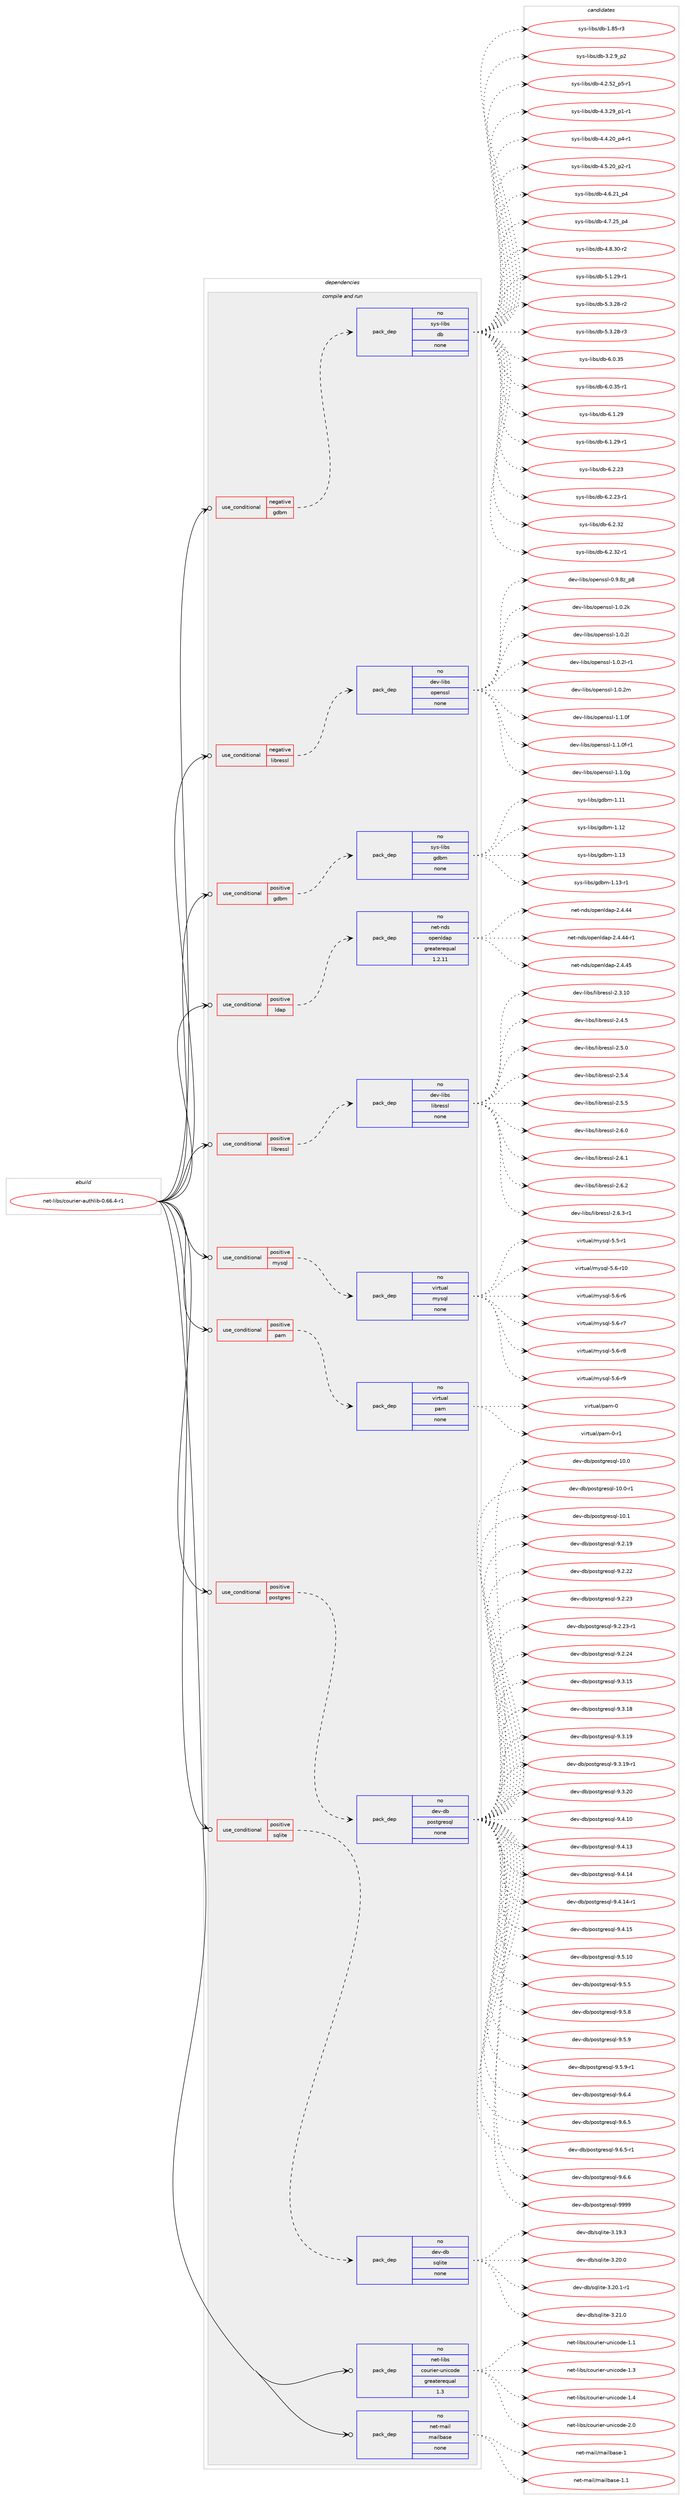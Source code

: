 digraph prolog {

# *************
# Graph options
# *************

newrank=true;
concentrate=true;
compound=true;
graph [rankdir=LR,fontname=Helvetica,fontsize=10,ranksep=1.5];#, ranksep=2.5, nodesep=0.2];
edge  [arrowhead=vee];
node  [fontname=Helvetica,fontsize=10];

# **********
# The ebuild
# **********

subgraph cluster_leftcol {
color=gray;
rank=same;
label=<<i>ebuild</i>>;
id [label="net-libs/courier-authlib-0.66.4-r1", color=red, width=4, href="../net-libs/courier-authlib-0.66.4-r1.svg"];
}

# ****************
# The dependencies
# ****************

subgraph cluster_midcol {
color=gray;
label=<<i>dependencies</i>>;
subgraph cluster_compile {
fillcolor="#eeeeee";
style=filled;
label=<<i>compile</i>>;
}
subgraph cluster_compileandrun {
fillcolor="#eeeeee";
style=filled;
label=<<i>compile and run</i>>;
subgraph cond102887 {
dependency415677 [label=<<TABLE BORDER="0" CELLBORDER="1" CELLSPACING="0" CELLPADDING="4"><TR><TD ROWSPAN="3" CELLPADDING="10">use_conditional</TD></TR><TR><TD>negative</TD></TR><TR><TD>gdbm</TD></TR></TABLE>>, shape=none, color=red];
subgraph pack305884 {
dependency415678 [label=<<TABLE BORDER="0" CELLBORDER="1" CELLSPACING="0" CELLPADDING="4" WIDTH="220"><TR><TD ROWSPAN="6" CELLPADDING="30">pack_dep</TD></TR><TR><TD WIDTH="110">no</TD></TR><TR><TD>sys-libs</TD></TR><TR><TD>db</TD></TR><TR><TD>none</TD></TR><TR><TD></TD></TR></TABLE>>, shape=none, color=blue];
}
dependency415677:e -> dependency415678:w [weight=20,style="dashed",arrowhead="vee"];
}
id:e -> dependency415677:w [weight=20,style="solid",arrowhead="odotvee"];
subgraph cond102888 {
dependency415679 [label=<<TABLE BORDER="0" CELLBORDER="1" CELLSPACING="0" CELLPADDING="4"><TR><TD ROWSPAN="3" CELLPADDING="10">use_conditional</TD></TR><TR><TD>negative</TD></TR><TR><TD>libressl</TD></TR></TABLE>>, shape=none, color=red];
subgraph pack305885 {
dependency415680 [label=<<TABLE BORDER="0" CELLBORDER="1" CELLSPACING="0" CELLPADDING="4" WIDTH="220"><TR><TD ROWSPAN="6" CELLPADDING="30">pack_dep</TD></TR><TR><TD WIDTH="110">no</TD></TR><TR><TD>dev-libs</TD></TR><TR><TD>openssl</TD></TR><TR><TD>none</TD></TR><TR><TD></TD></TR></TABLE>>, shape=none, color=blue];
}
dependency415679:e -> dependency415680:w [weight=20,style="dashed",arrowhead="vee"];
}
id:e -> dependency415679:w [weight=20,style="solid",arrowhead="odotvee"];
subgraph cond102889 {
dependency415681 [label=<<TABLE BORDER="0" CELLBORDER="1" CELLSPACING="0" CELLPADDING="4"><TR><TD ROWSPAN="3" CELLPADDING="10">use_conditional</TD></TR><TR><TD>positive</TD></TR><TR><TD>gdbm</TD></TR></TABLE>>, shape=none, color=red];
subgraph pack305886 {
dependency415682 [label=<<TABLE BORDER="0" CELLBORDER="1" CELLSPACING="0" CELLPADDING="4" WIDTH="220"><TR><TD ROWSPAN="6" CELLPADDING="30">pack_dep</TD></TR><TR><TD WIDTH="110">no</TD></TR><TR><TD>sys-libs</TD></TR><TR><TD>gdbm</TD></TR><TR><TD>none</TD></TR><TR><TD></TD></TR></TABLE>>, shape=none, color=blue];
}
dependency415681:e -> dependency415682:w [weight=20,style="dashed",arrowhead="vee"];
}
id:e -> dependency415681:w [weight=20,style="solid",arrowhead="odotvee"];
subgraph cond102890 {
dependency415683 [label=<<TABLE BORDER="0" CELLBORDER="1" CELLSPACING="0" CELLPADDING="4"><TR><TD ROWSPAN="3" CELLPADDING="10">use_conditional</TD></TR><TR><TD>positive</TD></TR><TR><TD>ldap</TD></TR></TABLE>>, shape=none, color=red];
subgraph pack305887 {
dependency415684 [label=<<TABLE BORDER="0" CELLBORDER="1" CELLSPACING="0" CELLPADDING="4" WIDTH="220"><TR><TD ROWSPAN="6" CELLPADDING="30">pack_dep</TD></TR><TR><TD WIDTH="110">no</TD></TR><TR><TD>net-nds</TD></TR><TR><TD>openldap</TD></TR><TR><TD>greaterequal</TD></TR><TR><TD>1.2.11</TD></TR></TABLE>>, shape=none, color=blue];
}
dependency415683:e -> dependency415684:w [weight=20,style="dashed",arrowhead="vee"];
}
id:e -> dependency415683:w [weight=20,style="solid",arrowhead="odotvee"];
subgraph cond102891 {
dependency415685 [label=<<TABLE BORDER="0" CELLBORDER="1" CELLSPACING="0" CELLPADDING="4"><TR><TD ROWSPAN="3" CELLPADDING="10">use_conditional</TD></TR><TR><TD>positive</TD></TR><TR><TD>libressl</TD></TR></TABLE>>, shape=none, color=red];
subgraph pack305888 {
dependency415686 [label=<<TABLE BORDER="0" CELLBORDER="1" CELLSPACING="0" CELLPADDING="4" WIDTH="220"><TR><TD ROWSPAN="6" CELLPADDING="30">pack_dep</TD></TR><TR><TD WIDTH="110">no</TD></TR><TR><TD>dev-libs</TD></TR><TR><TD>libressl</TD></TR><TR><TD>none</TD></TR><TR><TD></TD></TR></TABLE>>, shape=none, color=blue];
}
dependency415685:e -> dependency415686:w [weight=20,style="dashed",arrowhead="vee"];
}
id:e -> dependency415685:w [weight=20,style="solid",arrowhead="odotvee"];
subgraph cond102892 {
dependency415687 [label=<<TABLE BORDER="0" CELLBORDER="1" CELLSPACING="0" CELLPADDING="4"><TR><TD ROWSPAN="3" CELLPADDING="10">use_conditional</TD></TR><TR><TD>positive</TD></TR><TR><TD>mysql</TD></TR></TABLE>>, shape=none, color=red];
subgraph pack305889 {
dependency415688 [label=<<TABLE BORDER="0" CELLBORDER="1" CELLSPACING="0" CELLPADDING="4" WIDTH="220"><TR><TD ROWSPAN="6" CELLPADDING="30">pack_dep</TD></TR><TR><TD WIDTH="110">no</TD></TR><TR><TD>virtual</TD></TR><TR><TD>mysql</TD></TR><TR><TD>none</TD></TR><TR><TD></TD></TR></TABLE>>, shape=none, color=blue];
}
dependency415687:e -> dependency415688:w [weight=20,style="dashed",arrowhead="vee"];
}
id:e -> dependency415687:w [weight=20,style="solid",arrowhead="odotvee"];
subgraph cond102893 {
dependency415689 [label=<<TABLE BORDER="0" CELLBORDER="1" CELLSPACING="0" CELLPADDING="4"><TR><TD ROWSPAN="3" CELLPADDING="10">use_conditional</TD></TR><TR><TD>positive</TD></TR><TR><TD>pam</TD></TR></TABLE>>, shape=none, color=red];
subgraph pack305890 {
dependency415690 [label=<<TABLE BORDER="0" CELLBORDER="1" CELLSPACING="0" CELLPADDING="4" WIDTH="220"><TR><TD ROWSPAN="6" CELLPADDING="30">pack_dep</TD></TR><TR><TD WIDTH="110">no</TD></TR><TR><TD>virtual</TD></TR><TR><TD>pam</TD></TR><TR><TD>none</TD></TR><TR><TD></TD></TR></TABLE>>, shape=none, color=blue];
}
dependency415689:e -> dependency415690:w [weight=20,style="dashed",arrowhead="vee"];
}
id:e -> dependency415689:w [weight=20,style="solid",arrowhead="odotvee"];
subgraph cond102894 {
dependency415691 [label=<<TABLE BORDER="0" CELLBORDER="1" CELLSPACING="0" CELLPADDING="4"><TR><TD ROWSPAN="3" CELLPADDING="10">use_conditional</TD></TR><TR><TD>positive</TD></TR><TR><TD>postgres</TD></TR></TABLE>>, shape=none, color=red];
subgraph pack305891 {
dependency415692 [label=<<TABLE BORDER="0" CELLBORDER="1" CELLSPACING="0" CELLPADDING="4" WIDTH="220"><TR><TD ROWSPAN="6" CELLPADDING="30">pack_dep</TD></TR><TR><TD WIDTH="110">no</TD></TR><TR><TD>dev-db</TD></TR><TR><TD>postgresql</TD></TR><TR><TD>none</TD></TR><TR><TD></TD></TR></TABLE>>, shape=none, color=blue];
}
dependency415691:e -> dependency415692:w [weight=20,style="dashed",arrowhead="vee"];
}
id:e -> dependency415691:w [weight=20,style="solid",arrowhead="odotvee"];
subgraph cond102895 {
dependency415693 [label=<<TABLE BORDER="0" CELLBORDER="1" CELLSPACING="0" CELLPADDING="4"><TR><TD ROWSPAN="3" CELLPADDING="10">use_conditional</TD></TR><TR><TD>positive</TD></TR><TR><TD>sqlite</TD></TR></TABLE>>, shape=none, color=red];
subgraph pack305892 {
dependency415694 [label=<<TABLE BORDER="0" CELLBORDER="1" CELLSPACING="0" CELLPADDING="4" WIDTH="220"><TR><TD ROWSPAN="6" CELLPADDING="30">pack_dep</TD></TR><TR><TD WIDTH="110">no</TD></TR><TR><TD>dev-db</TD></TR><TR><TD>sqlite</TD></TR><TR><TD>none</TD></TR><TR><TD></TD></TR></TABLE>>, shape=none, color=blue];
}
dependency415693:e -> dependency415694:w [weight=20,style="dashed",arrowhead="vee"];
}
id:e -> dependency415693:w [weight=20,style="solid",arrowhead="odotvee"];
subgraph pack305893 {
dependency415695 [label=<<TABLE BORDER="0" CELLBORDER="1" CELLSPACING="0" CELLPADDING="4" WIDTH="220"><TR><TD ROWSPAN="6" CELLPADDING="30">pack_dep</TD></TR><TR><TD WIDTH="110">no</TD></TR><TR><TD>net-libs</TD></TR><TR><TD>courier-unicode</TD></TR><TR><TD>greaterequal</TD></TR><TR><TD>1.3</TD></TR></TABLE>>, shape=none, color=blue];
}
id:e -> dependency415695:w [weight=20,style="solid",arrowhead="odotvee"];
subgraph pack305894 {
dependency415696 [label=<<TABLE BORDER="0" CELLBORDER="1" CELLSPACING="0" CELLPADDING="4" WIDTH="220"><TR><TD ROWSPAN="6" CELLPADDING="30">pack_dep</TD></TR><TR><TD WIDTH="110">no</TD></TR><TR><TD>net-mail</TD></TR><TR><TD>mailbase</TD></TR><TR><TD>none</TD></TR><TR><TD></TD></TR></TABLE>>, shape=none, color=blue];
}
id:e -> dependency415696:w [weight=20,style="solid",arrowhead="odotvee"];
}
subgraph cluster_run {
fillcolor="#eeeeee";
style=filled;
label=<<i>run</i>>;
}
}

# **************
# The candidates
# **************

subgraph cluster_choices {
rank=same;
color=gray;
label=<<i>candidates</i>>;

subgraph choice305884 {
color=black;
nodesep=1;
choice1151211154510810598115471009845494656534511451 [label="sys-libs/db-1.85-r3", color=red, width=4,href="../sys-libs/db-1.85-r3.svg"];
choice115121115451081059811547100984551465046579511250 [label="sys-libs/db-3.2.9_p2", color=red, width=4,href="../sys-libs/db-3.2.9_p2.svg"];
choice115121115451081059811547100984552465046535095112534511449 [label="sys-libs/db-4.2.52_p5-r1", color=red, width=4,href="../sys-libs/db-4.2.52_p5-r1.svg"];
choice115121115451081059811547100984552465146505795112494511449 [label="sys-libs/db-4.3.29_p1-r1", color=red, width=4,href="../sys-libs/db-4.3.29_p1-r1.svg"];
choice115121115451081059811547100984552465246504895112524511449 [label="sys-libs/db-4.4.20_p4-r1", color=red, width=4,href="../sys-libs/db-4.4.20_p4-r1.svg"];
choice115121115451081059811547100984552465346504895112504511449 [label="sys-libs/db-4.5.20_p2-r1", color=red, width=4,href="../sys-libs/db-4.5.20_p2-r1.svg"];
choice11512111545108105981154710098455246544650499511252 [label="sys-libs/db-4.6.21_p4", color=red, width=4,href="../sys-libs/db-4.6.21_p4.svg"];
choice11512111545108105981154710098455246554650539511252 [label="sys-libs/db-4.7.25_p4", color=red, width=4,href="../sys-libs/db-4.7.25_p4.svg"];
choice11512111545108105981154710098455246564651484511450 [label="sys-libs/db-4.8.30-r2", color=red, width=4,href="../sys-libs/db-4.8.30-r2.svg"];
choice11512111545108105981154710098455346494650574511449 [label="sys-libs/db-5.1.29-r1", color=red, width=4,href="../sys-libs/db-5.1.29-r1.svg"];
choice11512111545108105981154710098455346514650564511450 [label="sys-libs/db-5.3.28-r2", color=red, width=4,href="../sys-libs/db-5.3.28-r2.svg"];
choice11512111545108105981154710098455346514650564511451 [label="sys-libs/db-5.3.28-r3", color=red, width=4,href="../sys-libs/db-5.3.28-r3.svg"];
choice1151211154510810598115471009845544648465153 [label="sys-libs/db-6.0.35", color=red, width=4,href="../sys-libs/db-6.0.35.svg"];
choice11512111545108105981154710098455446484651534511449 [label="sys-libs/db-6.0.35-r1", color=red, width=4,href="../sys-libs/db-6.0.35-r1.svg"];
choice1151211154510810598115471009845544649465057 [label="sys-libs/db-6.1.29", color=red, width=4,href="../sys-libs/db-6.1.29.svg"];
choice11512111545108105981154710098455446494650574511449 [label="sys-libs/db-6.1.29-r1", color=red, width=4,href="../sys-libs/db-6.1.29-r1.svg"];
choice1151211154510810598115471009845544650465051 [label="sys-libs/db-6.2.23", color=red, width=4,href="../sys-libs/db-6.2.23.svg"];
choice11512111545108105981154710098455446504650514511449 [label="sys-libs/db-6.2.23-r1", color=red, width=4,href="../sys-libs/db-6.2.23-r1.svg"];
choice1151211154510810598115471009845544650465150 [label="sys-libs/db-6.2.32", color=red, width=4,href="../sys-libs/db-6.2.32.svg"];
choice11512111545108105981154710098455446504651504511449 [label="sys-libs/db-6.2.32-r1", color=red, width=4,href="../sys-libs/db-6.2.32-r1.svg"];
dependency415678:e -> choice1151211154510810598115471009845494656534511451:w [style=dotted,weight="100"];
dependency415678:e -> choice115121115451081059811547100984551465046579511250:w [style=dotted,weight="100"];
dependency415678:e -> choice115121115451081059811547100984552465046535095112534511449:w [style=dotted,weight="100"];
dependency415678:e -> choice115121115451081059811547100984552465146505795112494511449:w [style=dotted,weight="100"];
dependency415678:e -> choice115121115451081059811547100984552465246504895112524511449:w [style=dotted,weight="100"];
dependency415678:e -> choice115121115451081059811547100984552465346504895112504511449:w [style=dotted,weight="100"];
dependency415678:e -> choice11512111545108105981154710098455246544650499511252:w [style=dotted,weight="100"];
dependency415678:e -> choice11512111545108105981154710098455246554650539511252:w [style=dotted,weight="100"];
dependency415678:e -> choice11512111545108105981154710098455246564651484511450:w [style=dotted,weight="100"];
dependency415678:e -> choice11512111545108105981154710098455346494650574511449:w [style=dotted,weight="100"];
dependency415678:e -> choice11512111545108105981154710098455346514650564511450:w [style=dotted,weight="100"];
dependency415678:e -> choice11512111545108105981154710098455346514650564511451:w [style=dotted,weight="100"];
dependency415678:e -> choice1151211154510810598115471009845544648465153:w [style=dotted,weight="100"];
dependency415678:e -> choice11512111545108105981154710098455446484651534511449:w [style=dotted,weight="100"];
dependency415678:e -> choice1151211154510810598115471009845544649465057:w [style=dotted,weight="100"];
dependency415678:e -> choice11512111545108105981154710098455446494650574511449:w [style=dotted,weight="100"];
dependency415678:e -> choice1151211154510810598115471009845544650465051:w [style=dotted,weight="100"];
dependency415678:e -> choice11512111545108105981154710098455446504650514511449:w [style=dotted,weight="100"];
dependency415678:e -> choice1151211154510810598115471009845544650465150:w [style=dotted,weight="100"];
dependency415678:e -> choice11512111545108105981154710098455446504651504511449:w [style=dotted,weight="100"];
}
subgraph choice305885 {
color=black;
nodesep=1;
choice1001011184510810598115471111121011101151151084548465746561229511256 [label="dev-libs/openssl-0.9.8z_p8", color=red, width=4,href="../dev-libs/openssl-0.9.8z_p8.svg"];
choice100101118451081059811547111112101110115115108454946484650107 [label="dev-libs/openssl-1.0.2k", color=red, width=4,href="../dev-libs/openssl-1.0.2k.svg"];
choice100101118451081059811547111112101110115115108454946484650108 [label="dev-libs/openssl-1.0.2l", color=red, width=4,href="../dev-libs/openssl-1.0.2l.svg"];
choice1001011184510810598115471111121011101151151084549464846501084511449 [label="dev-libs/openssl-1.0.2l-r1", color=red, width=4,href="../dev-libs/openssl-1.0.2l-r1.svg"];
choice100101118451081059811547111112101110115115108454946484650109 [label="dev-libs/openssl-1.0.2m", color=red, width=4,href="../dev-libs/openssl-1.0.2m.svg"];
choice100101118451081059811547111112101110115115108454946494648102 [label="dev-libs/openssl-1.1.0f", color=red, width=4,href="../dev-libs/openssl-1.1.0f.svg"];
choice1001011184510810598115471111121011101151151084549464946481024511449 [label="dev-libs/openssl-1.1.0f-r1", color=red, width=4,href="../dev-libs/openssl-1.1.0f-r1.svg"];
choice100101118451081059811547111112101110115115108454946494648103 [label="dev-libs/openssl-1.1.0g", color=red, width=4,href="../dev-libs/openssl-1.1.0g.svg"];
dependency415680:e -> choice1001011184510810598115471111121011101151151084548465746561229511256:w [style=dotted,weight="100"];
dependency415680:e -> choice100101118451081059811547111112101110115115108454946484650107:w [style=dotted,weight="100"];
dependency415680:e -> choice100101118451081059811547111112101110115115108454946484650108:w [style=dotted,weight="100"];
dependency415680:e -> choice1001011184510810598115471111121011101151151084549464846501084511449:w [style=dotted,weight="100"];
dependency415680:e -> choice100101118451081059811547111112101110115115108454946484650109:w [style=dotted,weight="100"];
dependency415680:e -> choice100101118451081059811547111112101110115115108454946494648102:w [style=dotted,weight="100"];
dependency415680:e -> choice1001011184510810598115471111121011101151151084549464946481024511449:w [style=dotted,weight="100"];
dependency415680:e -> choice100101118451081059811547111112101110115115108454946494648103:w [style=dotted,weight="100"];
}
subgraph choice305886 {
color=black;
nodesep=1;
choice115121115451081059811547103100981094549464949 [label="sys-libs/gdbm-1.11", color=red, width=4,href="../sys-libs/gdbm-1.11.svg"];
choice115121115451081059811547103100981094549464950 [label="sys-libs/gdbm-1.12", color=red, width=4,href="../sys-libs/gdbm-1.12.svg"];
choice115121115451081059811547103100981094549464951 [label="sys-libs/gdbm-1.13", color=red, width=4,href="../sys-libs/gdbm-1.13.svg"];
choice1151211154510810598115471031009810945494649514511449 [label="sys-libs/gdbm-1.13-r1", color=red, width=4,href="../sys-libs/gdbm-1.13-r1.svg"];
dependency415682:e -> choice115121115451081059811547103100981094549464949:w [style=dotted,weight="100"];
dependency415682:e -> choice115121115451081059811547103100981094549464950:w [style=dotted,weight="100"];
dependency415682:e -> choice115121115451081059811547103100981094549464951:w [style=dotted,weight="100"];
dependency415682:e -> choice1151211154510810598115471031009810945494649514511449:w [style=dotted,weight="100"];
}
subgraph choice305887 {
color=black;
nodesep=1;
choice11010111645110100115471111121011101081009711245504652465252 [label="net-nds/openldap-2.4.44", color=red, width=4,href="../net-nds/openldap-2.4.44.svg"];
choice110101116451101001154711111210111010810097112455046524652524511449 [label="net-nds/openldap-2.4.44-r1", color=red, width=4,href="../net-nds/openldap-2.4.44-r1.svg"];
choice11010111645110100115471111121011101081009711245504652465253 [label="net-nds/openldap-2.4.45", color=red, width=4,href="../net-nds/openldap-2.4.45.svg"];
dependency415684:e -> choice11010111645110100115471111121011101081009711245504652465252:w [style=dotted,weight="100"];
dependency415684:e -> choice110101116451101001154711111210111010810097112455046524652524511449:w [style=dotted,weight="100"];
dependency415684:e -> choice11010111645110100115471111121011101081009711245504652465253:w [style=dotted,weight="100"];
}
subgraph choice305888 {
color=black;
nodesep=1;
choice1001011184510810598115471081059811410111511510845504651464948 [label="dev-libs/libressl-2.3.10", color=red, width=4,href="../dev-libs/libressl-2.3.10.svg"];
choice10010111845108105981154710810598114101115115108455046524653 [label="dev-libs/libressl-2.4.5", color=red, width=4,href="../dev-libs/libressl-2.4.5.svg"];
choice10010111845108105981154710810598114101115115108455046534648 [label="dev-libs/libressl-2.5.0", color=red, width=4,href="../dev-libs/libressl-2.5.0.svg"];
choice10010111845108105981154710810598114101115115108455046534652 [label="dev-libs/libressl-2.5.4", color=red, width=4,href="../dev-libs/libressl-2.5.4.svg"];
choice10010111845108105981154710810598114101115115108455046534653 [label="dev-libs/libressl-2.5.5", color=red, width=4,href="../dev-libs/libressl-2.5.5.svg"];
choice10010111845108105981154710810598114101115115108455046544648 [label="dev-libs/libressl-2.6.0", color=red, width=4,href="../dev-libs/libressl-2.6.0.svg"];
choice10010111845108105981154710810598114101115115108455046544649 [label="dev-libs/libressl-2.6.1", color=red, width=4,href="../dev-libs/libressl-2.6.1.svg"];
choice10010111845108105981154710810598114101115115108455046544650 [label="dev-libs/libressl-2.6.2", color=red, width=4,href="../dev-libs/libressl-2.6.2.svg"];
choice100101118451081059811547108105981141011151151084550465446514511449 [label="dev-libs/libressl-2.6.3-r1", color=red, width=4,href="../dev-libs/libressl-2.6.3-r1.svg"];
dependency415686:e -> choice1001011184510810598115471081059811410111511510845504651464948:w [style=dotted,weight="100"];
dependency415686:e -> choice10010111845108105981154710810598114101115115108455046524653:w [style=dotted,weight="100"];
dependency415686:e -> choice10010111845108105981154710810598114101115115108455046534648:w [style=dotted,weight="100"];
dependency415686:e -> choice10010111845108105981154710810598114101115115108455046534652:w [style=dotted,weight="100"];
dependency415686:e -> choice10010111845108105981154710810598114101115115108455046534653:w [style=dotted,weight="100"];
dependency415686:e -> choice10010111845108105981154710810598114101115115108455046544648:w [style=dotted,weight="100"];
dependency415686:e -> choice10010111845108105981154710810598114101115115108455046544649:w [style=dotted,weight="100"];
dependency415686:e -> choice10010111845108105981154710810598114101115115108455046544650:w [style=dotted,weight="100"];
dependency415686:e -> choice100101118451081059811547108105981141011151151084550465446514511449:w [style=dotted,weight="100"];
}
subgraph choice305889 {
color=black;
nodesep=1;
choice1181051141161179710847109121115113108455346534511449 [label="virtual/mysql-5.5-r1", color=red, width=4,href="../virtual/mysql-5.5-r1.svg"];
choice118105114116117971084710912111511310845534654451144948 [label="virtual/mysql-5.6-r10", color=red, width=4,href="../virtual/mysql-5.6-r10.svg"];
choice1181051141161179710847109121115113108455346544511454 [label="virtual/mysql-5.6-r6", color=red, width=4,href="../virtual/mysql-5.6-r6.svg"];
choice1181051141161179710847109121115113108455346544511455 [label="virtual/mysql-5.6-r7", color=red, width=4,href="../virtual/mysql-5.6-r7.svg"];
choice1181051141161179710847109121115113108455346544511456 [label="virtual/mysql-5.6-r8", color=red, width=4,href="../virtual/mysql-5.6-r8.svg"];
choice1181051141161179710847109121115113108455346544511457 [label="virtual/mysql-5.6-r9", color=red, width=4,href="../virtual/mysql-5.6-r9.svg"];
dependency415688:e -> choice1181051141161179710847109121115113108455346534511449:w [style=dotted,weight="100"];
dependency415688:e -> choice118105114116117971084710912111511310845534654451144948:w [style=dotted,weight="100"];
dependency415688:e -> choice1181051141161179710847109121115113108455346544511454:w [style=dotted,weight="100"];
dependency415688:e -> choice1181051141161179710847109121115113108455346544511455:w [style=dotted,weight="100"];
dependency415688:e -> choice1181051141161179710847109121115113108455346544511456:w [style=dotted,weight="100"];
dependency415688:e -> choice1181051141161179710847109121115113108455346544511457:w [style=dotted,weight="100"];
}
subgraph choice305890 {
color=black;
nodesep=1;
choice1181051141161179710847112971094548 [label="virtual/pam-0", color=red, width=4,href="../virtual/pam-0.svg"];
choice11810511411611797108471129710945484511449 [label="virtual/pam-0-r1", color=red, width=4,href="../virtual/pam-0-r1.svg"];
dependency415690:e -> choice1181051141161179710847112971094548:w [style=dotted,weight="100"];
dependency415690:e -> choice11810511411611797108471129710945484511449:w [style=dotted,weight="100"];
}
subgraph choice305891 {
color=black;
nodesep=1;
choice1001011184510098471121111151161031141011151131084549484648 [label="dev-db/postgresql-10.0", color=red, width=4,href="../dev-db/postgresql-10.0.svg"];
choice10010111845100984711211111511610311410111511310845494846484511449 [label="dev-db/postgresql-10.0-r1", color=red, width=4,href="../dev-db/postgresql-10.0-r1.svg"];
choice1001011184510098471121111151161031141011151131084549484649 [label="dev-db/postgresql-10.1", color=red, width=4,href="../dev-db/postgresql-10.1.svg"];
choice10010111845100984711211111511610311410111511310845574650464957 [label="dev-db/postgresql-9.2.19", color=red, width=4,href="../dev-db/postgresql-9.2.19.svg"];
choice10010111845100984711211111511610311410111511310845574650465050 [label="dev-db/postgresql-9.2.22", color=red, width=4,href="../dev-db/postgresql-9.2.22.svg"];
choice10010111845100984711211111511610311410111511310845574650465051 [label="dev-db/postgresql-9.2.23", color=red, width=4,href="../dev-db/postgresql-9.2.23.svg"];
choice100101118451009847112111115116103114101115113108455746504650514511449 [label="dev-db/postgresql-9.2.23-r1", color=red, width=4,href="../dev-db/postgresql-9.2.23-r1.svg"];
choice10010111845100984711211111511610311410111511310845574650465052 [label="dev-db/postgresql-9.2.24", color=red, width=4,href="../dev-db/postgresql-9.2.24.svg"];
choice10010111845100984711211111511610311410111511310845574651464953 [label="dev-db/postgresql-9.3.15", color=red, width=4,href="../dev-db/postgresql-9.3.15.svg"];
choice10010111845100984711211111511610311410111511310845574651464956 [label="dev-db/postgresql-9.3.18", color=red, width=4,href="../dev-db/postgresql-9.3.18.svg"];
choice10010111845100984711211111511610311410111511310845574651464957 [label="dev-db/postgresql-9.3.19", color=red, width=4,href="../dev-db/postgresql-9.3.19.svg"];
choice100101118451009847112111115116103114101115113108455746514649574511449 [label="dev-db/postgresql-9.3.19-r1", color=red, width=4,href="../dev-db/postgresql-9.3.19-r1.svg"];
choice10010111845100984711211111511610311410111511310845574651465048 [label="dev-db/postgresql-9.3.20", color=red, width=4,href="../dev-db/postgresql-9.3.20.svg"];
choice10010111845100984711211111511610311410111511310845574652464948 [label="dev-db/postgresql-9.4.10", color=red, width=4,href="../dev-db/postgresql-9.4.10.svg"];
choice10010111845100984711211111511610311410111511310845574652464951 [label="dev-db/postgresql-9.4.13", color=red, width=4,href="../dev-db/postgresql-9.4.13.svg"];
choice10010111845100984711211111511610311410111511310845574652464952 [label="dev-db/postgresql-9.4.14", color=red, width=4,href="../dev-db/postgresql-9.4.14.svg"];
choice100101118451009847112111115116103114101115113108455746524649524511449 [label="dev-db/postgresql-9.4.14-r1", color=red, width=4,href="../dev-db/postgresql-9.4.14-r1.svg"];
choice10010111845100984711211111511610311410111511310845574652464953 [label="dev-db/postgresql-9.4.15", color=red, width=4,href="../dev-db/postgresql-9.4.15.svg"];
choice10010111845100984711211111511610311410111511310845574653464948 [label="dev-db/postgresql-9.5.10", color=red, width=4,href="../dev-db/postgresql-9.5.10.svg"];
choice100101118451009847112111115116103114101115113108455746534653 [label="dev-db/postgresql-9.5.5", color=red, width=4,href="../dev-db/postgresql-9.5.5.svg"];
choice100101118451009847112111115116103114101115113108455746534656 [label="dev-db/postgresql-9.5.8", color=red, width=4,href="../dev-db/postgresql-9.5.8.svg"];
choice100101118451009847112111115116103114101115113108455746534657 [label="dev-db/postgresql-9.5.9", color=red, width=4,href="../dev-db/postgresql-9.5.9.svg"];
choice1001011184510098471121111151161031141011151131084557465346574511449 [label="dev-db/postgresql-9.5.9-r1", color=red, width=4,href="../dev-db/postgresql-9.5.9-r1.svg"];
choice100101118451009847112111115116103114101115113108455746544652 [label="dev-db/postgresql-9.6.4", color=red, width=4,href="../dev-db/postgresql-9.6.4.svg"];
choice100101118451009847112111115116103114101115113108455746544653 [label="dev-db/postgresql-9.6.5", color=red, width=4,href="../dev-db/postgresql-9.6.5.svg"];
choice1001011184510098471121111151161031141011151131084557465446534511449 [label="dev-db/postgresql-9.6.5-r1", color=red, width=4,href="../dev-db/postgresql-9.6.5-r1.svg"];
choice100101118451009847112111115116103114101115113108455746544654 [label="dev-db/postgresql-9.6.6", color=red, width=4,href="../dev-db/postgresql-9.6.6.svg"];
choice1001011184510098471121111151161031141011151131084557575757 [label="dev-db/postgresql-9999", color=red, width=4,href="../dev-db/postgresql-9999.svg"];
dependency415692:e -> choice1001011184510098471121111151161031141011151131084549484648:w [style=dotted,weight="100"];
dependency415692:e -> choice10010111845100984711211111511610311410111511310845494846484511449:w [style=dotted,weight="100"];
dependency415692:e -> choice1001011184510098471121111151161031141011151131084549484649:w [style=dotted,weight="100"];
dependency415692:e -> choice10010111845100984711211111511610311410111511310845574650464957:w [style=dotted,weight="100"];
dependency415692:e -> choice10010111845100984711211111511610311410111511310845574650465050:w [style=dotted,weight="100"];
dependency415692:e -> choice10010111845100984711211111511610311410111511310845574650465051:w [style=dotted,weight="100"];
dependency415692:e -> choice100101118451009847112111115116103114101115113108455746504650514511449:w [style=dotted,weight="100"];
dependency415692:e -> choice10010111845100984711211111511610311410111511310845574650465052:w [style=dotted,weight="100"];
dependency415692:e -> choice10010111845100984711211111511610311410111511310845574651464953:w [style=dotted,weight="100"];
dependency415692:e -> choice10010111845100984711211111511610311410111511310845574651464956:w [style=dotted,weight="100"];
dependency415692:e -> choice10010111845100984711211111511610311410111511310845574651464957:w [style=dotted,weight="100"];
dependency415692:e -> choice100101118451009847112111115116103114101115113108455746514649574511449:w [style=dotted,weight="100"];
dependency415692:e -> choice10010111845100984711211111511610311410111511310845574651465048:w [style=dotted,weight="100"];
dependency415692:e -> choice10010111845100984711211111511610311410111511310845574652464948:w [style=dotted,weight="100"];
dependency415692:e -> choice10010111845100984711211111511610311410111511310845574652464951:w [style=dotted,weight="100"];
dependency415692:e -> choice10010111845100984711211111511610311410111511310845574652464952:w [style=dotted,weight="100"];
dependency415692:e -> choice100101118451009847112111115116103114101115113108455746524649524511449:w [style=dotted,weight="100"];
dependency415692:e -> choice10010111845100984711211111511610311410111511310845574652464953:w [style=dotted,weight="100"];
dependency415692:e -> choice10010111845100984711211111511610311410111511310845574653464948:w [style=dotted,weight="100"];
dependency415692:e -> choice100101118451009847112111115116103114101115113108455746534653:w [style=dotted,weight="100"];
dependency415692:e -> choice100101118451009847112111115116103114101115113108455746534656:w [style=dotted,weight="100"];
dependency415692:e -> choice100101118451009847112111115116103114101115113108455746534657:w [style=dotted,weight="100"];
dependency415692:e -> choice1001011184510098471121111151161031141011151131084557465346574511449:w [style=dotted,weight="100"];
dependency415692:e -> choice100101118451009847112111115116103114101115113108455746544652:w [style=dotted,weight="100"];
dependency415692:e -> choice100101118451009847112111115116103114101115113108455746544653:w [style=dotted,weight="100"];
dependency415692:e -> choice1001011184510098471121111151161031141011151131084557465446534511449:w [style=dotted,weight="100"];
dependency415692:e -> choice100101118451009847112111115116103114101115113108455746544654:w [style=dotted,weight="100"];
dependency415692:e -> choice1001011184510098471121111151161031141011151131084557575757:w [style=dotted,weight="100"];
}
subgraph choice305892 {
color=black;
nodesep=1;
choice10010111845100984711511310810511610145514649574651 [label="dev-db/sqlite-3.19.3", color=red, width=4,href="../dev-db/sqlite-3.19.3.svg"];
choice10010111845100984711511310810511610145514650484648 [label="dev-db/sqlite-3.20.0", color=red, width=4,href="../dev-db/sqlite-3.20.0.svg"];
choice100101118451009847115113108105116101455146504846494511449 [label="dev-db/sqlite-3.20.1-r1", color=red, width=4,href="../dev-db/sqlite-3.20.1-r1.svg"];
choice10010111845100984711511310810511610145514650494648 [label="dev-db/sqlite-3.21.0", color=red, width=4,href="../dev-db/sqlite-3.21.0.svg"];
dependency415694:e -> choice10010111845100984711511310810511610145514649574651:w [style=dotted,weight="100"];
dependency415694:e -> choice10010111845100984711511310810511610145514650484648:w [style=dotted,weight="100"];
dependency415694:e -> choice100101118451009847115113108105116101455146504846494511449:w [style=dotted,weight="100"];
dependency415694:e -> choice10010111845100984711511310810511610145514650494648:w [style=dotted,weight="100"];
}
subgraph choice305893 {
color=black;
nodesep=1;
choice11010111645108105981154799111117114105101114451171101059911110010145494649 [label="net-libs/courier-unicode-1.1", color=red, width=4,href="../net-libs/courier-unicode-1.1.svg"];
choice11010111645108105981154799111117114105101114451171101059911110010145494651 [label="net-libs/courier-unicode-1.3", color=red, width=4,href="../net-libs/courier-unicode-1.3.svg"];
choice11010111645108105981154799111117114105101114451171101059911110010145494652 [label="net-libs/courier-unicode-1.4", color=red, width=4,href="../net-libs/courier-unicode-1.4.svg"];
choice11010111645108105981154799111117114105101114451171101059911110010145504648 [label="net-libs/courier-unicode-2.0", color=red, width=4,href="../net-libs/courier-unicode-2.0.svg"];
dependency415695:e -> choice11010111645108105981154799111117114105101114451171101059911110010145494649:w [style=dotted,weight="100"];
dependency415695:e -> choice11010111645108105981154799111117114105101114451171101059911110010145494651:w [style=dotted,weight="100"];
dependency415695:e -> choice11010111645108105981154799111117114105101114451171101059911110010145494652:w [style=dotted,weight="100"];
dependency415695:e -> choice11010111645108105981154799111117114105101114451171101059911110010145504648:w [style=dotted,weight="100"];
}
subgraph choice305894 {
color=black;
nodesep=1;
choice1101011164510997105108471099710510898971151014549 [label="net-mail/mailbase-1", color=red, width=4,href="../net-mail/mailbase-1.svg"];
choice11010111645109971051084710997105108989711510145494649 [label="net-mail/mailbase-1.1", color=red, width=4,href="../net-mail/mailbase-1.1.svg"];
dependency415696:e -> choice1101011164510997105108471099710510898971151014549:w [style=dotted,weight="100"];
dependency415696:e -> choice11010111645109971051084710997105108989711510145494649:w [style=dotted,weight="100"];
}
}

}
